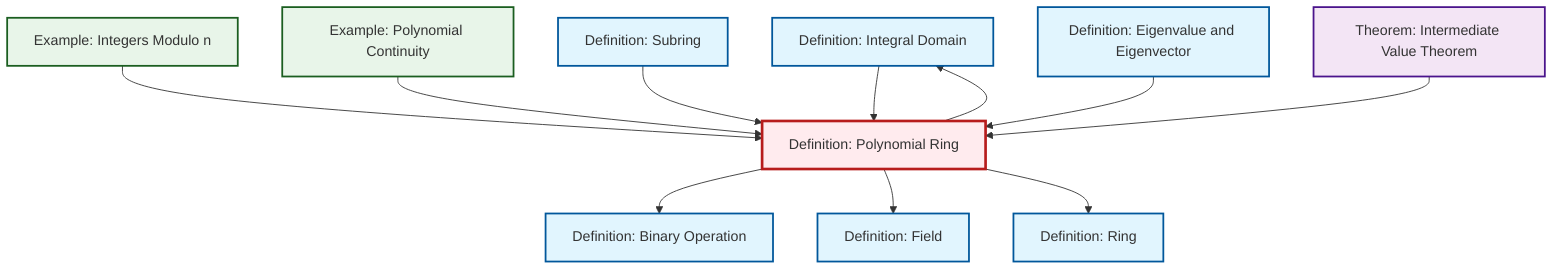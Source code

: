 graph TD
    classDef definition fill:#e1f5fe,stroke:#01579b,stroke-width:2px
    classDef theorem fill:#f3e5f5,stroke:#4a148c,stroke-width:2px
    classDef axiom fill:#fff3e0,stroke:#e65100,stroke-width:2px
    classDef example fill:#e8f5e9,stroke:#1b5e20,stroke-width:2px
    classDef current fill:#ffebee,stroke:#b71c1c,stroke-width:3px
    def-integral-domain["Definition: Integral Domain"]:::definition
    def-binary-operation["Definition: Binary Operation"]:::definition
    def-field["Definition: Field"]:::definition
    thm-intermediate-value["Theorem: Intermediate Value Theorem"]:::theorem
    def-eigenvalue-eigenvector["Definition: Eigenvalue and Eigenvector"]:::definition
    ex-quotient-integers-mod-n["Example: Integers Modulo n"]:::example
    ex-polynomial-continuity["Example: Polynomial Continuity"]:::example
    def-polynomial-ring["Definition: Polynomial Ring"]:::definition
    def-subring["Definition: Subring"]:::definition
    def-ring["Definition: Ring"]:::definition
    def-polynomial-ring --> def-integral-domain
    ex-quotient-integers-mod-n --> def-polynomial-ring
    def-polynomial-ring --> def-binary-operation
    def-polynomial-ring --> def-field
    def-integral-domain --> def-polynomial-ring
    ex-polynomial-continuity --> def-polynomial-ring
    def-subring --> def-polynomial-ring
    def-eigenvalue-eigenvector --> def-polynomial-ring
    def-polynomial-ring --> def-ring
    thm-intermediate-value --> def-polynomial-ring
    class def-polynomial-ring current